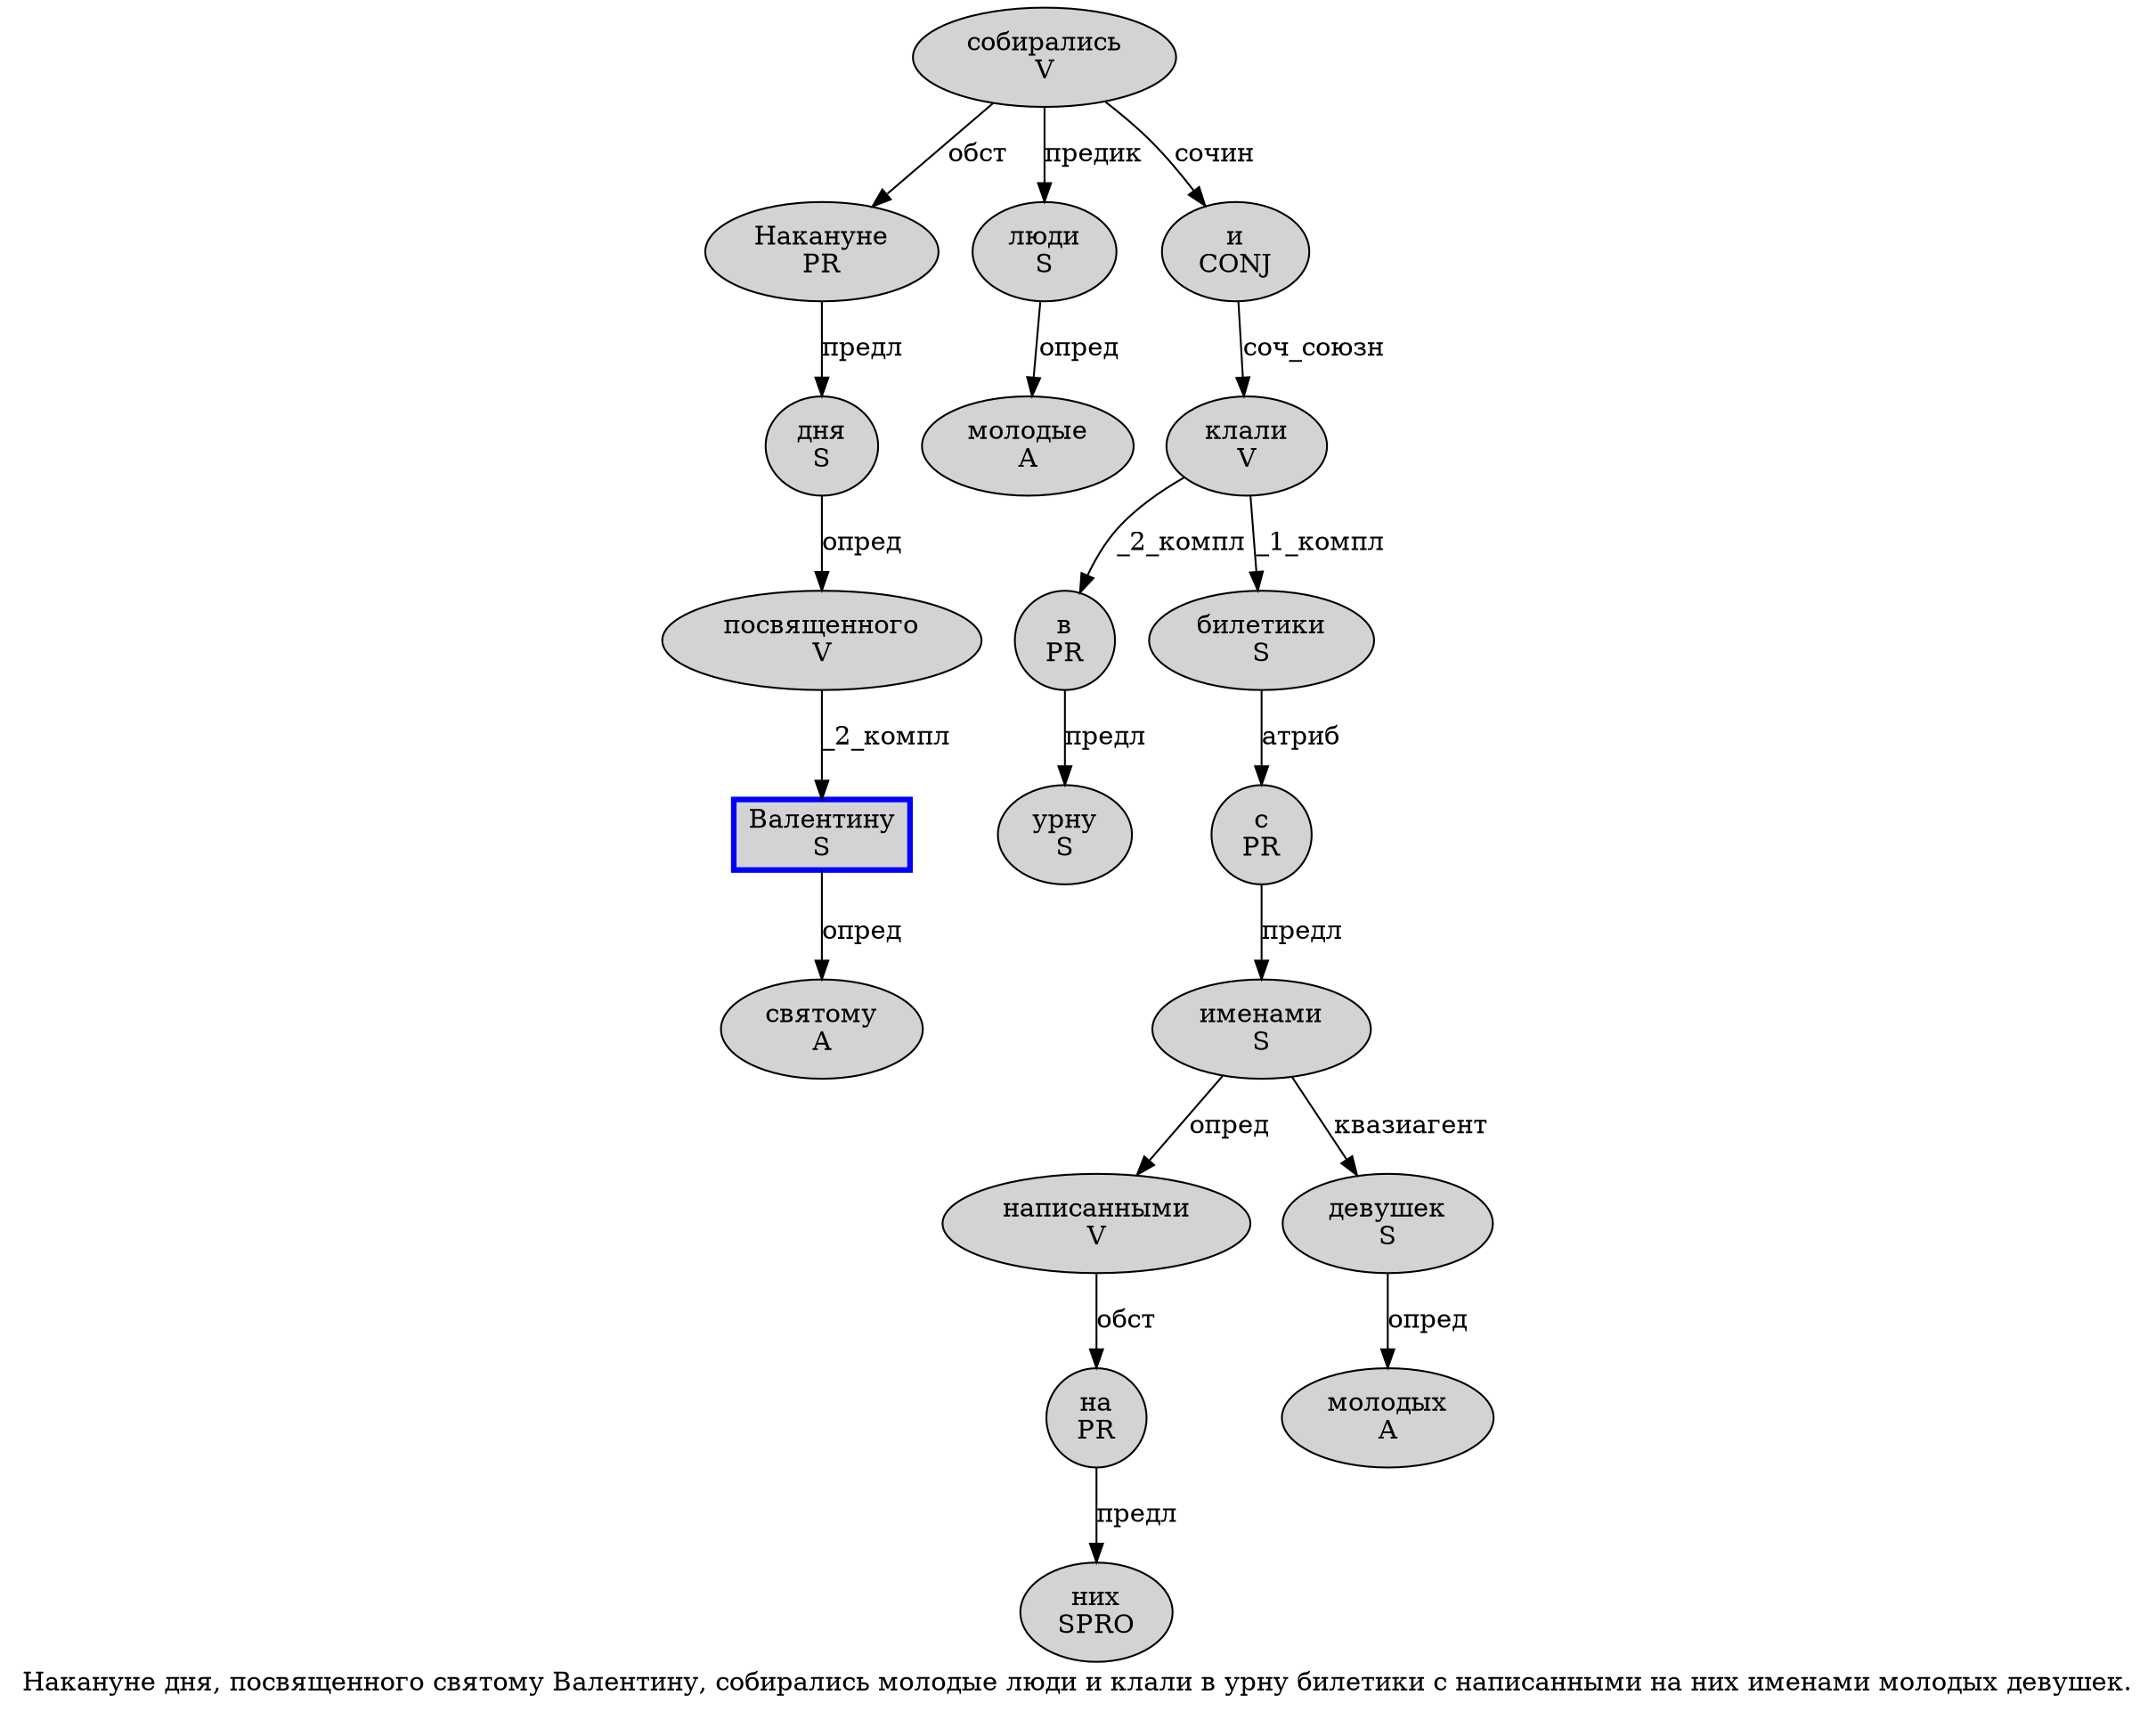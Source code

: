 digraph SENTENCE_1484 {
	graph [label="Накануне дня, посвященного святому Валентину, собирались молодые люди и клали в урну билетики с написанными на них именами молодых девушек."]
	node [style=filled]
		0 [label="Накануне
PR" color="" fillcolor=lightgray penwidth=1 shape=ellipse]
		1 [label="дня
S" color="" fillcolor=lightgray penwidth=1 shape=ellipse]
		3 [label="посвященного
V" color="" fillcolor=lightgray penwidth=1 shape=ellipse]
		4 [label="святому
A" color="" fillcolor=lightgray penwidth=1 shape=ellipse]
		5 [label="Валентину
S" color=blue fillcolor=lightgray penwidth=3 shape=box]
		7 [label="собирались
V" color="" fillcolor=lightgray penwidth=1 shape=ellipse]
		8 [label="молодые
A" color="" fillcolor=lightgray penwidth=1 shape=ellipse]
		9 [label="люди
S" color="" fillcolor=lightgray penwidth=1 shape=ellipse]
		10 [label="и
CONJ" color="" fillcolor=lightgray penwidth=1 shape=ellipse]
		11 [label="клали
V" color="" fillcolor=lightgray penwidth=1 shape=ellipse]
		12 [label="в
PR" color="" fillcolor=lightgray penwidth=1 shape=ellipse]
		13 [label="урну
S" color="" fillcolor=lightgray penwidth=1 shape=ellipse]
		14 [label="билетики
S" color="" fillcolor=lightgray penwidth=1 shape=ellipse]
		15 [label="с
PR" color="" fillcolor=lightgray penwidth=1 shape=ellipse]
		16 [label="написанными
V" color="" fillcolor=lightgray penwidth=1 shape=ellipse]
		17 [label="на
PR" color="" fillcolor=lightgray penwidth=1 shape=ellipse]
		18 [label="них
SPRO" color="" fillcolor=lightgray penwidth=1 shape=ellipse]
		19 [label="именами
S" color="" fillcolor=lightgray penwidth=1 shape=ellipse]
		20 [label="молодых
A" color="" fillcolor=lightgray penwidth=1 shape=ellipse]
		21 [label="девушек
S" color="" fillcolor=lightgray penwidth=1 shape=ellipse]
			3 -> 5 [label="_2_компл"]
			10 -> 11 [label="соч_союзн"]
			11 -> 12 [label="_2_компл"]
			11 -> 14 [label="_1_компл"]
			0 -> 1 [label="предл"]
			5 -> 4 [label="опред"]
			12 -> 13 [label="предл"]
			21 -> 20 [label="опред"]
			14 -> 15 [label="атриб"]
			15 -> 19 [label="предл"]
			9 -> 8 [label="опред"]
			17 -> 18 [label="предл"]
			7 -> 0 [label="обст"]
			7 -> 9 [label="предик"]
			7 -> 10 [label="сочин"]
			1 -> 3 [label="опред"]
			19 -> 16 [label="опред"]
			19 -> 21 [label="квазиагент"]
			16 -> 17 [label="обст"]
}